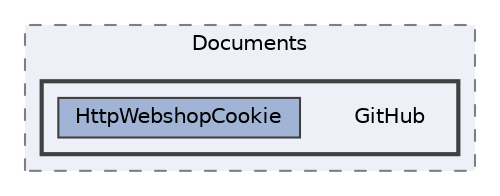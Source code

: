 digraph "C:/Users/Cal-l/Documents/GitHub"
{
 // LATEX_PDF_SIZE
  bgcolor="transparent";
  edge [fontname=Helvetica,fontsize=10,labelfontname=Helvetica,labelfontsize=10];
  node [fontname=Helvetica,fontsize=10,shape=box,height=0.2,width=0.4];
  compound=true
  subgraph clusterdir_ccaffe259ae433795d50668f24b44ad3 {
    graph [ bgcolor="#edf0f7", pencolor="grey50", label="Documents", fontname=Helvetica,fontsize=10 style="filled,dashed", URL="dir_ccaffe259ae433795d50668f24b44ad3.html",tooltip=""]
  subgraph clusterdir_34c6f3bd8925ced1ea2626b67ae6d85e {
    graph [ bgcolor="#edf0f7", pencolor="grey25", label="", fontname=Helvetica,fontsize=10 style="filled,bold", URL="dir_34c6f3bd8925ced1ea2626b67ae6d85e.html",tooltip=""]
    dir_34c6f3bd8925ced1ea2626b67ae6d85e [shape=plaintext, label="GitHub"];
  dir_d99bc0d950966627e333f653dcefa518 [label="HttpWebshopCookie", fillcolor="#a2b4d6", color="grey25", style="filled", URL="dir_d99bc0d950966627e333f653dcefa518.html",tooltip=""];
  }
  }
}
